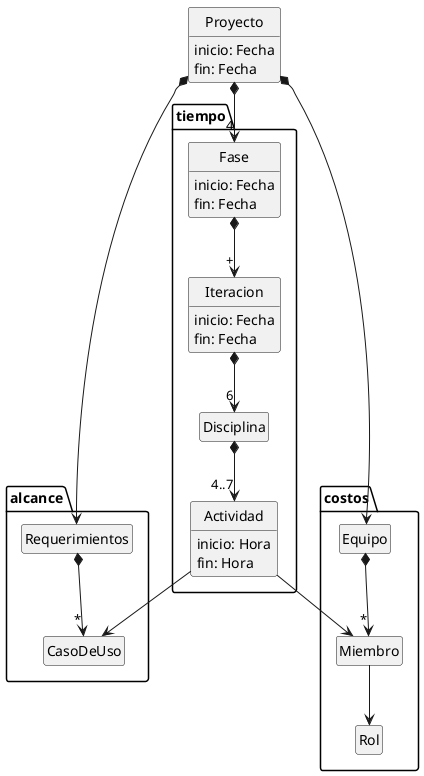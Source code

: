 @startuml

hide circle
hide stereotype
hide empty members

class Proyecto {
inicio: Fecha
fin: Fecha
}

package alcance {
class Requerimientos
class CasoDeUso
}

package tiempo{
class Fase {
inicio: Fecha
fin: Fecha
}
class Iteracion {
inicio: Fecha
fin: Fecha
}
class Disciplina
class Actividad {
inicio: Hora
fin: Hora
}
}

package costos {
class Equipo
class Miembro
class Rol
}

Proyecto *--> Requerimientos
Proyecto *--> "4" Fase
Proyecto *--> Equipo

Requerimientos *--> "*" CasoDeUso

Fase *--> "+" Iteracion
Iteracion *--> "6" Disciplina
Disciplina *--> "4..7" Actividad

Equipo *--> "*" Miembro
Miembro --> Rol
Actividad --> Miembro
Actividad --> CasoDeUso

@enduml